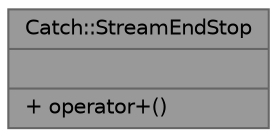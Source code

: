 digraph "Catch::StreamEndStop"
{
 // LATEX_PDF_SIZE
  bgcolor="transparent";
  edge [fontname=Helvetica,fontsize=10,labelfontname=Helvetica,labelfontsize=10];
  node [fontname=Helvetica,fontsize=10,shape=box,height=0.2,width=0.4];
  Node1 [shape=record,label="{Catch::StreamEndStop\n||+ operator+()\l}",height=0.2,width=0.4,color="gray40", fillcolor="grey60", style="filled", fontcolor="black",tooltip=" "];
}
